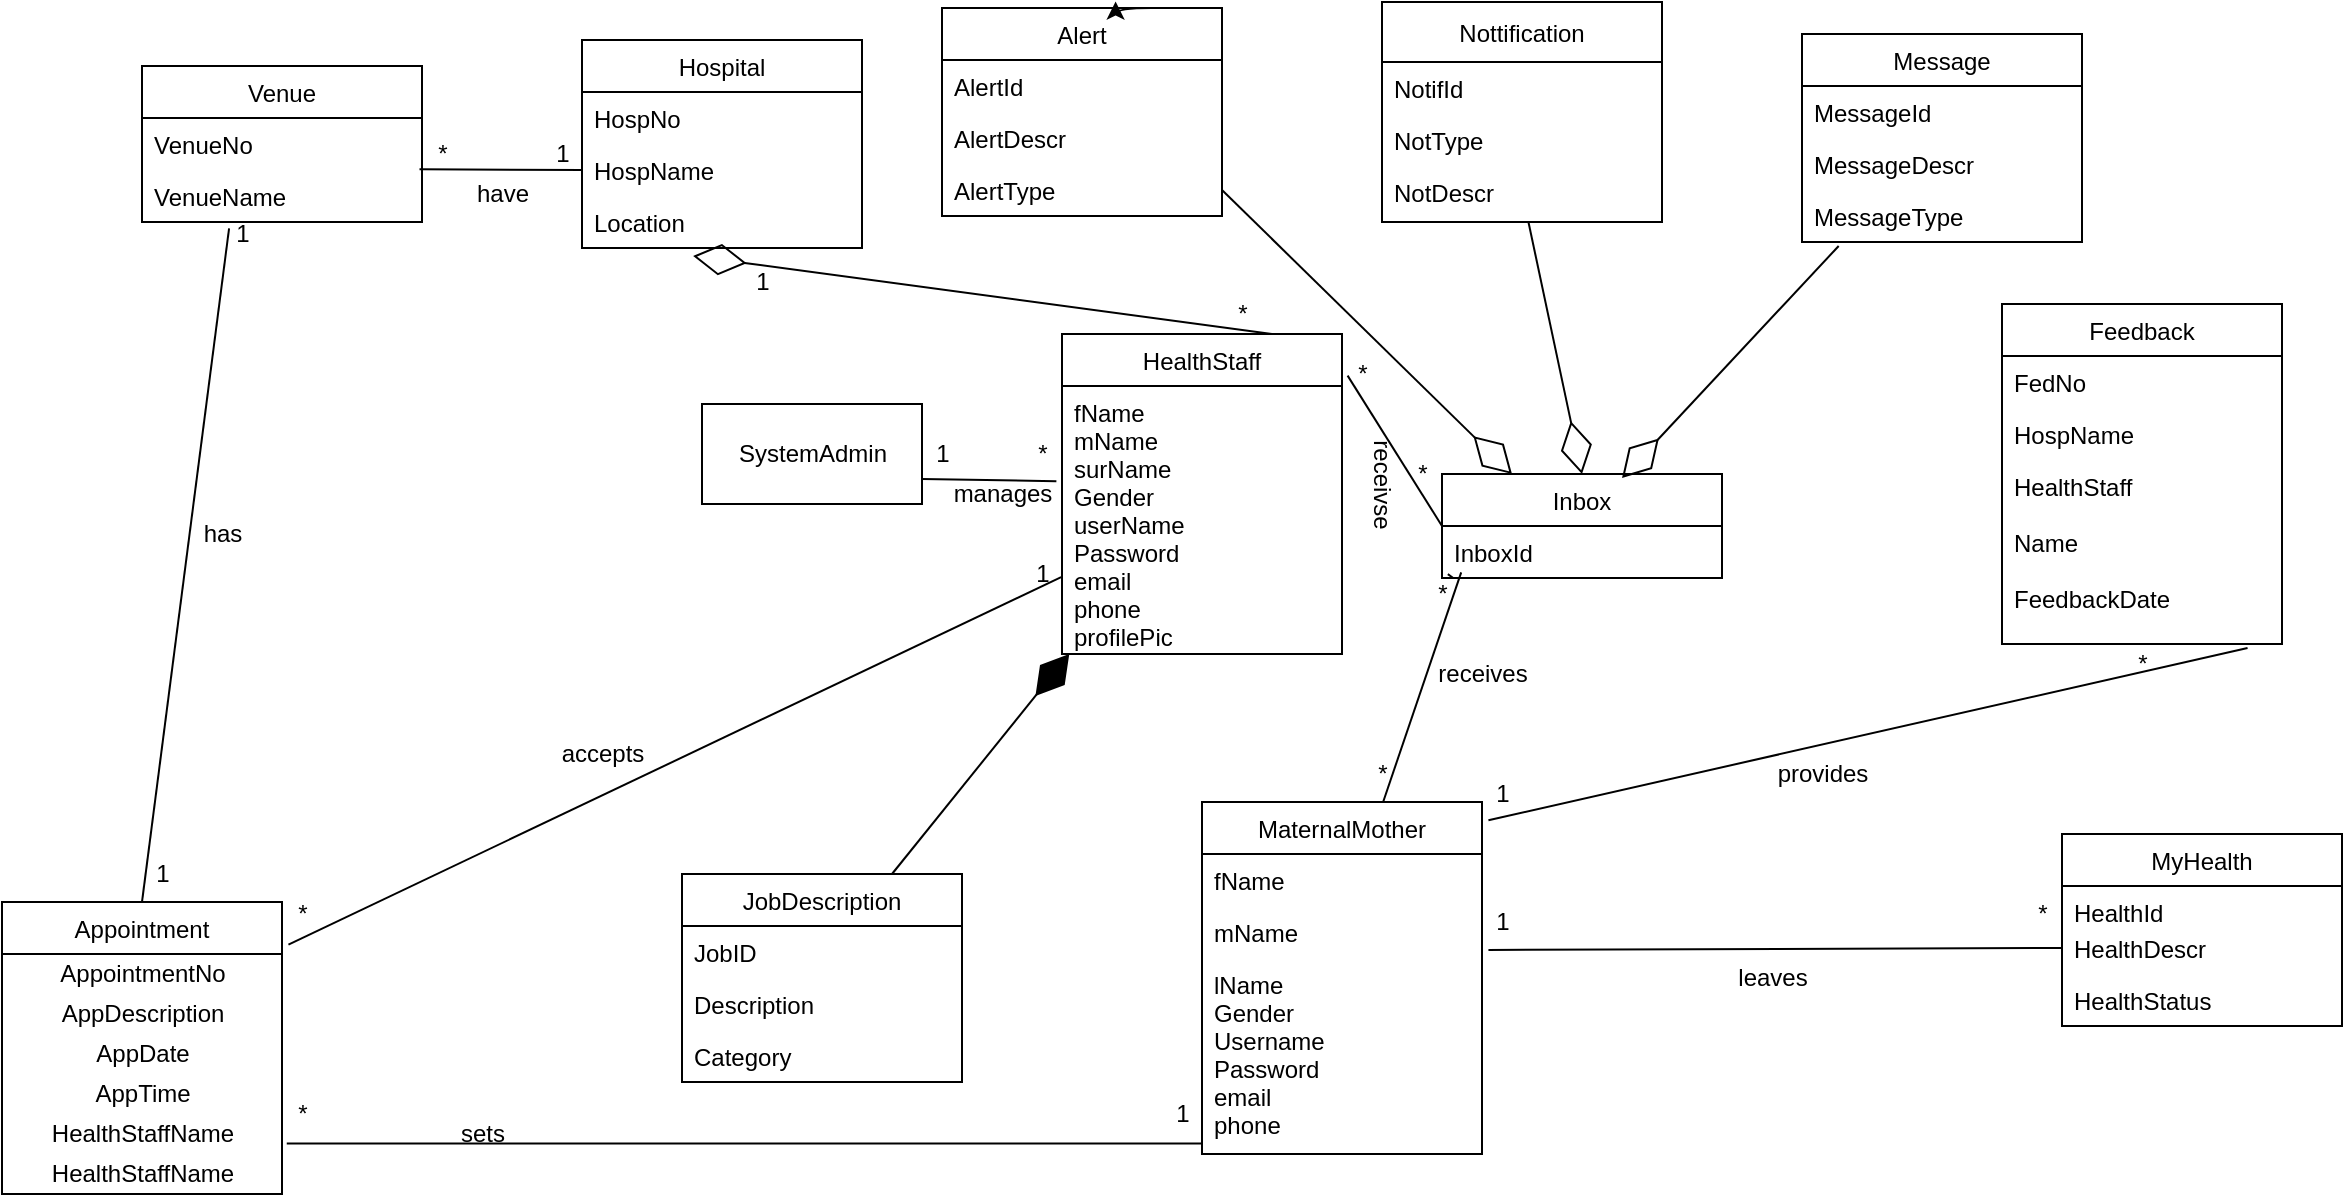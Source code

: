 <mxfile version="13.9.9" type="device"><diagram id="hAWZAZIwTmnvWbNQ4WRe" name="Page-1"><mxGraphModel dx="1264" dy="1701" grid="1" gridSize="10" guides="1" tooltips="1" connect="1" arrows="1" fold="1" page="1" pageScale="1" pageWidth="850" pageHeight="1100" math="0" shadow="0"><root><mxCell id="0"/><mxCell id="1" parent="0"/><mxCell id="6EBOv2H3-W3gpGq_ECEX-1" value="MaternalMother" style="swimlane;fontStyle=0;childLayout=stackLayout;horizontal=1;startSize=26;fillColor=none;horizontalStack=0;resizeParent=1;resizeParentMax=0;resizeLast=0;collapsible=1;marginBottom=0;" parent="1" vertex="1"><mxGeometry x="760" y="374" width="140" height="176" as="geometry"/></mxCell><mxCell id="6EBOv2H3-W3gpGq_ECEX-2" value="fName" style="text;strokeColor=none;fillColor=none;align=left;verticalAlign=top;spacingLeft=4;spacingRight=4;overflow=hidden;rotatable=0;points=[[0,0.5],[1,0.5]];portConstraint=eastwest;" parent="6EBOv2H3-W3gpGq_ECEX-1" vertex="1"><mxGeometry y="26" width="140" height="26" as="geometry"/></mxCell><mxCell id="6EBOv2H3-W3gpGq_ECEX-3" value="mName" style="text;strokeColor=none;fillColor=none;align=left;verticalAlign=top;spacingLeft=4;spacingRight=4;overflow=hidden;rotatable=0;points=[[0,0.5],[1,0.5]];portConstraint=eastwest;" parent="6EBOv2H3-W3gpGq_ECEX-1" vertex="1"><mxGeometry y="52" width="140" height="26" as="geometry"/></mxCell><mxCell id="6EBOv2H3-W3gpGq_ECEX-4" value="lName&#10;Gender&#10;Username&#10;Password&#10;email&#10;phone" style="text;strokeColor=none;fillColor=none;align=left;verticalAlign=top;spacingLeft=4;spacingRight=4;overflow=hidden;rotatable=0;points=[[0,0.5],[1,0.5]];portConstraint=eastwest;" parent="6EBOv2H3-W3gpGq_ECEX-1" vertex="1"><mxGeometry y="78" width="140" height="98" as="geometry"/></mxCell><mxCell id="6EBOv2H3-W3gpGq_ECEX-6" value="HealthStaff" style="swimlane;fontStyle=0;childLayout=stackLayout;horizontal=1;startSize=26;fillColor=none;horizontalStack=0;resizeParent=1;resizeParentMax=0;resizeLast=0;collapsible=1;marginBottom=0;" parent="1" vertex="1"><mxGeometry x="690" y="140" width="140" height="160" as="geometry"/></mxCell><mxCell id="6EBOv2H3-W3gpGq_ECEX-7" value="fName&#10;mName&#10;surName&#10;Gender&#10;userName&#10;Password&#10;email&#10;phone&#10;profilePic" style="text;strokeColor=none;fillColor=none;align=left;verticalAlign=top;spacingLeft=4;spacingRight=4;overflow=hidden;rotatable=0;points=[[0,0.5],[1,0.5]];portConstraint=eastwest;" parent="6EBOv2H3-W3gpGq_ECEX-6" vertex="1"><mxGeometry y="26" width="140" height="134" as="geometry"/></mxCell><mxCell id="6EBOv2H3-W3gpGq_ECEX-10" value="Appointment" style="swimlane;fontStyle=0;childLayout=stackLayout;horizontal=1;startSize=26;fillColor=none;horizontalStack=0;resizeParent=1;resizeParentMax=0;resizeLast=0;collapsible=1;marginBottom=0;" parent="1" vertex="1"><mxGeometry x="160" y="424" width="140" height="146" as="geometry"/></mxCell><mxCell id="6EBOv2H3-W3gpGq_ECEX-15" value="AppointmentNo" style="text;html=1;align=center;verticalAlign=middle;resizable=0;points=[];autosize=1;" parent="6EBOv2H3-W3gpGq_ECEX-10" vertex="1"><mxGeometry y="26" width="140" height="20" as="geometry"/></mxCell><mxCell id="6EBOv2H3-W3gpGq_ECEX-16" value="AppDescription" style="text;html=1;align=center;verticalAlign=middle;resizable=0;points=[];autosize=1;" parent="6EBOv2H3-W3gpGq_ECEX-10" vertex="1"><mxGeometry y="46" width="140" height="20" as="geometry"/></mxCell><mxCell id="6EBOv2H3-W3gpGq_ECEX-17" value="AppDate" style="text;html=1;align=center;verticalAlign=middle;resizable=0;points=[];autosize=1;" parent="6EBOv2H3-W3gpGq_ECEX-10" vertex="1"><mxGeometry y="66" width="140" height="20" as="geometry"/></mxCell><mxCell id="6EBOv2H3-W3gpGq_ECEX-18" value="AppTime" style="text;html=1;align=center;verticalAlign=middle;resizable=0;points=[];autosize=1;" parent="6EBOv2H3-W3gpGq_ECEX-10" vertex="1"><mxGeometry y="86" width="140" height="20" as="geometry"/></mxCell><mxCell id="6EBOv2H3-W3gpGq_ECEX-20" value="HealthStaffName" style="text;html=1;align=center;verticalAlign=middle;resizable=0;points=[];autosize=1;" parent="6EBOv2H3-W3gpGq_ECEX-10" vertex="1"><mxGeometry y="106" width="140" height="20" as="geometry"/></mxCell><mxCell id="6EBOv2H3-W3gpGq_ECEX-71" value="HealthStaffName" style="text;html=1;align=center;verticalAlign=middle;resizable=0;points=[];autosize=1;" parent="6EBOv2H3-W3gpGq_ECEX-10" vertex="1"><mxGeometry y="126" width="140" height="20" as="geometry"/></mxCell><mxCell id="6EBOv2H3-W3gpGq_ECEX-21" value="Venue" style="swimlane;fontStyle=0;childLayout=stackLayout;horizontal=1;startSize=26;fillColor=none;horizontalStack=0;resizeParent=1;resizeParentMax=0;resizeLast=0;collapsible=1;marginBottom=0;" parent="1" vertex="1"><mxGeometry x="230" y="6" width="140" height="78" as="geometry"/></mxCell><mxCell id="6EBOv2H3-W3gpGq_ECEX-22" value="VenueNo" style="text;strokeColor=none;fillColor=none;align=left;verticalAlign=top;spacingLeft=4;spacingRight=4;overflow=hidden;rotatable=0;points=[[0,0.5],[1,0.5]];portConstraint=eastwest;" parent="6EBOv2H3-W3gpGq_ECEX-21" vertex="1"><mxGeometry y="26" width="140" height="26" as="geometry"/></mxCell><mxCell id="6EBOv2H3-W3gpGq_ECEX-23" value="VenueName" style="text;strokeColor=none;fillColor=none;align=left;verticalAlign=top;spacingLeft=4;spacingRight=4;overflow=hidden;rotatable=0;points=[[0,0.5],[1,0.5]];portConstraint=eastwest;" parent="6EBOv2H3-W3gpGq_ECEX-21" vertex="1"><mxGeometry y="52" width="140" height="26" as="geometry"/></mxCell><mxCell id="6EBOv2H3-W3gpGq_ECEX-25" value="Nottification" style="swimlane;fontStyle=0;childLayout=stackLayout;horizontal=1;startSize=30;fillColor=none;horizontalStack=0;resizeParent=1;resizeParentMax=0;resizeLast=0;collapsible=1;marginBottom=0;" parent="1" vertex="1"><mxGeometry x="850" y="-26" width="140" height="110" as="geometry"/></mxCell><mxCell id="6EBOv2H3-W3gpGq_ECEX-26" value="NotifId" style="text;strokeColor=none;fillColor=none;align=left;verticalAlign=top;spacingLeft=4;spacingRight=4;overflow=hidden;rotatable=0;points=[[0,0.5],[1,0.5]];portConstraint=eastwest;" parent="6EBOv2H3-W3gpGq_ECEX-25" vertex="1"><mxGeometry y="30" width="140" height="26" as="geometry"/></mxCell><mxCell id="6EBOv2H3-W3gpGq_ECEX-27" value="NotType" style="text;strokeColor=none;fillColor=none;align=left;verticalAlign=top;spacingLeft=4;spacingRight=4;overflow=hidden;rotatable=0;points=[[0,0.5],[1,0.5]];portConstraint=eastwest;" parent="6EBOv2H3-W3gpGq_ECEX-25" vertex="1"><mxGeometry y="56" width="140" height="26" as="geometry"/></mxCell><mxCell id="6EBOv2H3-W3gpGq_ECEX-28" value="NotDescr" style="text;strokeColor=none;fillColor=none;align=left;verticalAlign=top;spacingLeft=4;spacingRight=4;overflow=hidden;rotatable=0;points=[[0,0.5],[1,0.5]];portConstraint=eastwest;" parent="6EBOv2H3-W3gpGq_ECEX-25" vertex="1"><mxGeometry y="82" width="140" height="28" as="geometry"/></mxCell><mxCell id="6EBOv2H3-W3gpGq_ECEX-29" value="Hospital" style="swimlane;fontStyle=0;childLayout=stackLayout;horizontal=1;startSize=26;fillColor=none;horizontalStack=0;resizeParent=1;resizeParentMax=0;resizeLast=0;collapsible=1;marginBottom=0;" parent="1" vertex="1"><mxGeometry x="450" y="-7" width="140" height="104" as="geometry"/></mxCell><mxCell id="6EBOv2H3-W3gpGq_ECEX-30" value="HospNo" style="text;strokeColor=none;fillColor=none;align=left;verticalAlign=top;spacingLeft=4;spacingRight=4;overflow=hidden;rotatable=0;points=[[0,0.5],[1,0.5]];portConstraint=eastwest;" parent="6EBOv2H3-W3gpGq_ECEX-29" vertex="1"><mxGeometry y="26" width="140" height="26" as="geometry"/></mxCell><mxCell id="6EBOv2H3-W3gpGq_ECEX-31" value="HospName" style="text;strokeColor=none;fillColor=none;align=left;verticalAlign=top;spacingLeft=4;spacingRight=4;overflow=hidden;rotatable=0;points=[[0,0.5],[1,0.5]];portConstraint=eastwest;" parent="6EBOv2H3-W3gpGq_ECEX-29" vertex="1"><mxGeometry y="52" width="140" height="26" as="geometry"/></mxCell><mxCell id="6EBOv2H3-W3gpGq_ECEX-32" value="Location" style="text;strokeColor=none;fillColor=none;align=left;verticalAlign=top;spacingLeft=4;spacingRight=4;overflow=hidden;rotatable=0;points=[[0,0.5],[1,0.5]];portConstraint=eastwest;" parent="6EBOv2H3-W3gpGq_ECEX-29" vertex="1"><mxGeometry y="78" width="140" height="26" as="geometry"/></mxCell><mxCell id="6EBOv2H3-W3gpGq_ECEX-33" value="Feedback" style="swimlane;fontStyle=0;childLayout=stackLayout;horizontal=1;startSize=26;fillColor=none;horizontalStack=0;resizeParent=1;resizeParentMax=0;resizeLast=0;collapsible=1;marginBottom=0;" parent="1" vertex="1"><mxGeometry x="1160" y="125" width="140" height="170" as="geometry"/></mxCell><mxCell id="6EBOv2H3-W3gpGq_ECEX-34" value="FedNo" style="text;strokeColor=none;fillColor=none;align=left;verticalAlign=top;spacingLeft=4;spacingRight=4;overflow=hidden;rotatable=0;points=[[0,0.5],[1,0.5]];portConstraint=eastwest;" parent="6EBOv2H3-W3gpGq_ECEX-33" vertex="1"><mxGeometry y="26" width="140" height="26" as="geometry"/></mxCell><mxCell id="6EBOv2H3-W3gpGq_ECEX-35" value="HospName" style="text;strokeColor=none;fillColor=none;align=left;verticalAlign=top;spacingLeft=4;spacingRight=4;overflow=hidden;rotatable=0;points=[[0,0.5],[1,0.5]];portConstraint=eastwest;" parent="6EBOv2H3-W3gpGq_ECEX-33" vertex="1"><mxGeometry y="52" width="140" height="26" as="geometry"/></mxCell><mxCell id="6EBOv2H3-W3gpGq_ECEX-36" value="HealthStaff&#10;&#10;Name&#10;&#10;FeedbackDate&#10;" style="text;strokeColor=none;fillColor=none;align=left;verticalAlign=top;spacingLeft=4;spacingRight=4;overflow=hidden;rotatable=0;points=[[0,0.5],[1,0.5]];portConstraint=eastwest;" parent="6EBOv2H3-W3gpGq_ECEX-33" vertex="1"><mxGeometry y="78" width="140" height="92" as="geometry"/></mxCell><mxCell id="6EBOv2H3-W3gpGq_ECEX-37" value="Inbox" style="swimlane;fontStyle=0;childLayout=stackLayout;horizontal=1;startSize=26;fillColor=none;horizontalStack=0;resizeParent=1;resizeParentMax=0;resizeLast=0;collapsible=1;marginBottom=0;" parent="1" vertex="1"><mxGeometry x="880" y="210" width="140" height="52" as="geometry"/></mxCell><mxCell id="6EBOv2H3-W3gpGq_ECEX-38" value="InboxId" style="text;strokeColor=none;fillColor=none;align=left;verticalAlign=top;spacingLeft=4;spacingRight=4;overflow=hidden;rotatable=0;points=[[0,0.5],[1,0.5]];portConstraint=eastwest;" parent="6EBOv2H3-W3gpGq_ECEX-37" vertex="1"><mxGeometry y="26" width="140" height="26" as="geometry"/></mxCell><mxCell id="6EBOv2H3-W3gpGq_ECEX-81" style="edgeStyle=orthogonalEdgeStyle;orthogonalLoop=1;jettySize=auto;html=1;exitX=1;exitY=0.5;exitDx=0;exitDy=0;curved=1;" parent="6EBOv2H3-W3gpGq_ECEX-37" source="6EBOv2H3-W3gpGq_ECEX-38" target="6EBOv2H3-W3gpGq_ECEX-38" edge="1"><mxGeometry relative="1" as="geometry"/></mxCell><mxCell id="6EBOv2H3-W3gpGq_ECEX-41" value="Message" style="swimlane;fontStyle=0;childLayout=stackLayout;horizontal=1;startSize=26;fillColor=none;horizontalStack=0;resizeParent=1;resizeParentMax=0;resizeLast=0;collapsible=1;marginBottom=0;" parent="1" vertex="1"><mxGeometry x="1060" y="-10" width="140" height="104" as="geometry"/></mxCell><mxCell id="6EBOv2H3-W3gpGq_ECEX-42" value="MessageId" style="text;strokeColor=none;fillColor=none;align=left;verticalAlign=top;spacingLeft=4;spacingRight=4;overflow=hidden;rotatable=0;points=[[0,0.5],[1,0.5]];portConstraint=eastwest;" parent="6EBOv2H3-W3gpGq_ECEX-41" vertex="1"><mxGeometry y="26" width="140" height="26" as="geometry"/></mxCell><mxCell id="6EBOv2H3-W3gpGq_ECEX-43" value="MessageDescr" style="text;strokeColor=none;fillColor=none;align=left;verticalAlign=top;spacingLeft=4;spacingRight=4;overflow=hidden;rotatable=0;points=[[0,0.5],[1,0.5]];portConstraint=eastwest;" parent="6EBOv2H3-W3gpGq_ECEX-41" vertex="1"><mxGeometry y="52" width="140" height="26" as="geometry"/></mxCell><mxCell id="6EBOv2H3-W3gpGq_ECEX-44" value="MessageType" style="text;strokeColor=none;fillColor=none;align=left;verticalAlign=top;spacingLeft=4;spacingRight=4;overflow=hidden;rotatable=0;points=[[0,0.5],[1,0.5]];portConstraint=eastwest;" parent="6EBOv2H3-W3gpGq_ECEX-41" vertex="1"><mxGeometry y="78" width="140" height="26" as="geometry"/></mxCell><mxCell id="6EBOv2H3-W3gpGq_ECEX-45" value="Alert" style="swimlane;fontStyle=0;childLayout=stackLayout;horizontal=1;startSize=26;fillColor=none;horizontalStack=0;resizeParent=1;resizeParentMax=0;resizeLast=0;collapsible=1;marginBottom=0;" parent="1" vertex="1"><mxGeometry x="630" y="-23" width="140" height="104" as="geometry"/></mxCell><mxCell id="6EBOv2H3-W3gpGq_ECEX-46" value="AlertId" style="text;strokeColor=none;fillColor=none;align=left;verticalAlign=top;spacingLeft=4;spacingRight=4;overflow=hidden;rotatable=0;points=[[0,0.5],[1,0.5]];portConstraint=eastwest;" parent="6EBOv2H3-W3gpGq_ECEX-45" vertex="1"><mxGeometry y="26" width="140" height="26" as="geometry"/></mxCell><mxCell id="6EBOv2H3-W3gpGq_ECEX-47" value="AlertDescr" style="text;strokeColor=none;fillColor=none;align=left;verticalAlign=top;spacingLeft=4;spacingRight=4;overflow=hidden;rotatable=0;points=[[0,0.5],[1,0.5]];portConstraint=eastwest;" parent="6EBOv2H3-W3gpGq_ECEX-45" vertex="1"><mxGeometry y="52" width="140" height="26" as="geometry"/></mxCell><mxCell id="6EBOv2H3-W3gpGq_ECEX-48" value="AlertType" style="text;strokeColor=none;fillColor=none;align=left;verticalAlign=top;spacingLeft=4;spacingRight=4;overflow=hidden;rotatable=0;points=[[0,0.5],[1,0.5]];portConstraint=eastwest;" parent="6EBOv2H3-W3gpGq_ECEX-45" vertex="1"><mxGeometry y="78" width="140" height="26" as="geometry"/></mxCell><mxCell id="6EBOv2H3-W3gpGq_ECEX-49" value="MyHealth" style="swimlane;fontStyle=0;childLayout=stackLayout;horizontal=1;startSize=26;fillColor=none;horizontalStack=0;resizeParent=1;resizeParentMax=0;resizeLast=0;collapsible=1;marginBottom=0;" parent="1" vertex="1"><mxGeometry x="1190" y="390" width="140" height="96" as="geometry"/></mxCell><mxCell id="6EBOv2H3-W3gpGq_ECEX-50" value="HealthId" style="text;strokeColor=none;fillColor=none;align=left;verticalAlign=top;spacingLeft=4;spacingRight=4;overflow=hidden;rotatable=0;points=[[0,0.5],[1,0.5]];portConstraint=eastwest;" parent="6EBOv2H3-W3gpGq_ECEX-49" vertex="1"><mxGeometry y="26" width="140" height="18" as="geometry"/></mxCell><mxCell id="6EBOv2H3-W3gpGq_ECEX-51" value="HealthDescr" style="text;strokeColor=none;fillColor=none;align=left;verticalAlign=top;spacingLeft=4;spacingRight=4;overflow=hidden;rotatable=0;points=[[0,0.5],[1,0.5]];portConstraint=eastwest;" parent="6EBOv2H3-W3gpGq_ECEX-49" vertex="1"><mxGeometry y="44" width="140" height="26" as="geometry"/></mxCell><mxCell id="6EBOv2H3-W3gpGq_ECEX-52" value="HealthStatus" style="text;strokeColor=none;fillColor=none;align=left;verticalAlign=top;spacingLeft=4;spacingRight=4;overflow=hidden;rotatable=0;points=[[0,0.5],[1,0.5]];portConstraint=eastwest;" parent="6EBOv2H3-W3gpGq_ECEX-49" vertex="1"><mxGeometry y="70" width="140" height="26" as="geometry"/></mxCell><mxCell id="6EBOv2H3-W3gpGq_ECEX-53" value="JobDescription" style="swimlane;fontStyle=0;childLayout=stackLayout;horizontal=1;startSize=26;fillColor=none;horizontalStack=0;resizeParent=1;resizeParentMax=0;resizeLast=0;collapsible=1;marginBottom=0;" parent="1" vertex="1"><mxGeometry x="500" y="410" width="140" height="104" as="geometry"/></mxCell><mxCell id="6EBOv2H3-W3gpGq_ECEX-54" value="JobID" style="text;strokeColor=none;fillColor=none;align=left;verticalAlign=top;spacingLeft=4;spacingRight=4;overflow=hidden;rotatable=0;points=[[0,0.5],[1,0.5]];portConstraint=eastwest;" parent="6EBOv2H3-W3gpGq_ECEX-53" vertex="1"><mxGeometry y="26" width="140" height="26" as="geometry"/></mxCell><mxCell id="6EBOv2H3-W3gpGq_ECEX-55" value="Description" style="text;strokeColor=none;fillColor=none;align=left;verticalAlign=top;spacingLeft=4;spacingRight=4;overflow=hidden;rotatable=0;points=[[0,0.5],[1,0.5]];portConstraint=eastwest;" parent="6EBOv2H3-W3gpGq_ECEX-53" vertex="1"><mxGeometry y="52" width="140" height="26" as="geometry"/></mxCell><mxCell id="6EBOv2H3-W3gpGq_ECEX-56" value="Category" style="text;strokeColor=none;fillColor=none;align=left;verticalAlign=top;spacingLeft=4;spacingRight=4;overflow=hidden;rotatable=0;points=[[0,0.5],[1,0.5]];portConstraint=eastwest;" parent="6EBOv2H3-W3gpGq_ECEX-53" vertex="1"><mxGeometry y="78" width="140" height="26" as="geometry"/></mxCell><mxCell id="6EBOv2H3-W3gpGq_ECEX-57" style="edgeStyle=orthogonalEdgeStyle;orthogonalLoop=1;jettySize=auto;html=1;exitX=0.75;exitY=0;exitDx=0;exitDy=0;entryX=0.62;entryY=-0.031;entryDx=0;entryDy=0;entryPerimeter=0;curved=1;" parent="1" source="6EBOv2H3-W3gpGq_ECEX-45" target="6EBOv2H3-W3gpGq_ECEX-45" edge="1"><mxGeometry relative="1" as="geometry"/></mxCell><mxCell id="6EBOv2H3-W3gpGq_ECEX-59" value="" style="endArrow=none;html=1;exitX=1.023;exitY=0.146;exitDx=0;exitDy=0;exitPerimeter=0;entryX=-0.003;entryY=0.713;entryDx=0;entryDy=0;entryPerimeter=0;curved=1;" parent="1" source="6EBOv2H3-W3gpGq_ECEX-10" target="6EBOv2H3-W3gpGq_ECEX-7" edge="1"><mxGeometry width="50" height="50" relative="1" as="geometry"><mxPoint x="600" y="330" as="sourcePoint"/><mxPoint x="650" y="280" as="targetPoint"/></mxGeometry></mxCell><mxCell id="6EBOv2H3-W3gpGq_ECEX-60" value="*" style="text;html=1;align=center;verticalAlign=middle;resizable=0;points=[];autosize=1;" parent="1" vertex="1"><mxGeometry x="300" y="420" width="20" height="20" as="geometry"/></mxCell><mxCell id="6EBOv2H3-W3gpGq_ECEX-61" value="1" style="text;html=1;align=center;verticalAlign=middle;resizable=0;points=[];autosize=1;" parent="1" vertex="1"><mxGeometry x="670" y="250" width="20" height="20" as="geometry"/></mxCell><mxCell id="6EBOv2H3-W3gpGq_ECEX-62" value="" style="endArrow=diamondThin;endFill=0;endSize=24;html=1;entryX=0.397;entryY=1.154;entryDx=0;entryDy=0;entryPerimeter=0;exitX=0.75;exitY=0;exitDx=0;exitDy=0;curved=1;" parent="1" source="6EBOv2H3-W3gpGq_ECEX-6" target="6EBOv2H3-W3gpGq_ECEX-32" edge="1"><mxGeometry width="160" relative="1" as="geometry"><mxPoint x="550" y="300" as="sourcePoint"/><mxPoint x="710" y="300" as="targetPoint"/></mxGeometry></mxCell><mxCell id="6EBOv2H3-W3gpGq_ECEX-63" value="*" style="text;html=1;align=center;verticalAlign=middle;resizable=0;points=[];autosize=1;" parent="1" vertex="1"><mxGeometry x="770" y="120" width="20" height="20" as="geometry"/></mxCell><mxCell id="6EBOv2H3-W3gpGq_ECEX-64" value="1" style="text;html=1;align=center;verticalAlign=middle;resizable=0;points=[];autosize=1;" parent="1" vertex="1"><mxGeometry x="530" y="104" width="20" height="20" as="geometry"/></mxCell><mxCell id="6EBOv2H3-W3gpGq_ECEX-65" value="" style="endArrow=none;html=1;entryX=0;entryY=0.5;entryDx=0;entryDy=0;exitX=1.02;exitY=0.13;exitDx=0;exitDy=0;exitPerimeter=0;curved=1;" parent="1" source="6EBOv2H3-W3gpGq_ECEX-6" target="6EBOv2H3-W3gpGq_ECEX-37" edge="1"><mxGeometry width="50" height="50" relative="1" as="geometry"><mxPoint x="600" y="330" as="sourcePoint"/><mxPoint x="650" y="280" as="targetPoint"/></mxGeometry></mxCell><mxCell id="6EBOv2H3-W3gpGq_ECEX-67" value="*" style="text;html=1;align=center;verticalAlign=middle;resizable=0;points=[];autosize=1;" parent="1" vertex="1"><mxGeometry x="830" y="150" width="20" height="20" as="geometry"/></mxCell><mxCell id="6EBOv2H3-W3gpGq_ECEX-68" value="" style="endArrow=diamondThin;endFill=1;endSize=24;html=1;exitX=0.75;exitY=0;exitDx=0;exitDy=0;entryX=0.026;entryY=1;entryDx=0;entryDy=0;entryPerimeter=0;curved=1;" parent="1" source="6EBOv2H3-W3gpGq_ECEX-53" target="6EBOv2H3-W3gpGq_ECEX-7" edge="1"><mxGeometry width="160" relative="1" as="geometry"><mxPoint x="580" y="300" as="sourcePoint"/><mxPoint x="850" y="280" as="targetPoint"/><Array as="points"/></mxGeometry></mxCell><mxCell id="6EBOv2H3-W3gpGq_ECEX-69" value="" style="endArrow=none;html=1;exitX=1.017;exitY=0.74;exitDx=0;exitDy=0;exitPerimeter=0;entryX=0;entryY=0.947;entryDx=0;entryDy=0;entryPerimeter=0;curved=1;" parent="1" source="6EBOv2H3-W3gpGq_ECEX-20" target="6EBOv2H3-W3gpGq_ECEX-4" edge="1"><mxGeometry width="50" height="50" relative="1" as="geometry"><mxPoint x="580" y="320" as="sourcePoint"/><mxPoint x="630" y="270" as="targetPoint"/></mxGeometry></mxCell><mxCell id="6EBOv2H3-W3gpGq_ECEX-70" value="1" style="text;html=1;align=center;verticalAlign=middle;resizable=0;points=[];autosize=1;" parent="1" vertex="1"><mxGeometry x="740" y="520" width="20" height="20" as="geometry"/></mxCell><mxCell id="6EBOv2H3-W3gpGq_ECEX-72" value="*" style="text;html=1;align=center;verticalAlign=middle;resizable=0;points=[];autosize=1;" parent="1" vertex="1"><mxGeometry x="300" y="520" width="20" height="20" as="geometry"/></mxCell><mxCell id="6EBOv2H3-W3gpGq_ECEX-73" value="" style="endArrow=none;html=1;entryX=0.646;entryY=0.002;entryDx=0;entryDy=0;entryPerimeter=0;exitX=0.98;exitY=-0.04;exitDx=0;exitDy=0;exitPerimeter=0;curved=1;" parent="1" source="6EBOv2H3-W3gpGq_ECEX-77" target="6EBOv2H3-W3gpGq_ECEX-1" edge="1"><mxGeometry width="50" height="50" relative="1" as="geometry"><mxPoint x="580" y="320" as="sourcePoint"/><mxPoint x="630" y="270" as="targetPoint"/></mxGeometry></mxCell><mxCell id="6EBOv2H3-W3gpGq_ECEX-74" value="*" style="text;html=1;align=center;verticalAlign=middle;resizable=0;points=[];autosize=1;" parent="1" vertex="1"><mxGeometry x="840" y="350" width="20" height="20" as="geometry"/></mxCell><mxCell id="6EBOv2H3-W3gpGq_ECEX-76" value="*" style="text;html=1;align=center;verticalAlign=middle;resizable=0;points=[];autosize=1;" parent="1" vertex="1"><mxGeometry x="860" y="200" width="20" height="20" as="geometry"/></mxCell><mxCell id="6EBOv2H3-W3gpGq_ECEX-78" value="" style="endArrow=none;html=1;exitX=0;exitY=0.5;exitDx=0;exitDy=0;entryX=1.023;entryY=-0.041;entryDx=0;entryDy=0;entryPerimeter=0;curved=1;" parent="1" source="6EBOv2H3-W3gpGq_ECEX-51" target="6EBOv2H3-W3gpGq_ECEX-4" edge="1"><mxGeometry width="50" height="50" relative="1" as="geometry"><mxPoint x="770" y="320" as="sourcePoint"/><mxPoint x="820" y="270" as="targetPoint"/></mxGeometry></mxCell><mxCell id="6EBOv2H3-W3gpGq_ECEX-79" value="1" style="text;html=1;align=center;verticalAlign=middle;resizable=0;points=[];autosize=1;" parent="1" vertex="1"><mxGeometry x="900" y="424" width="20" height="20" as="geometry"/></mxCell><mxCell id="6EBOv2H3-W3gpGq_ECEX-80" value="*" style="text;html=1;align=center;verticalAlign=middle;resizable=0;points=[];autosize=1;" parent="1" vertex="1"><mxGeometry x="1170" y="420" width="20" height="20" as="geometry"/></mxCell><mxCell id="6EBOv2H3-W3gpGq_ECEX-82" value="" style="endArrow=none;html=1;entryX=0.877;entryY=1.022;entryDx=0;entryDy=0;entryPerimeter=0;exitX=1.023;exitY=0.052;exitDx=0;exitDy=0;exitPerimeter=0;curved=1;" parent="1" source="6EBOv2H3-W3gpGq_ECEX-1" target="6EBOv2H3-W3gpGq_ECEX-36" edge="1"><mxGeometry width="50" height="50" relative="1" as="geometry"><mxPoint x="770" y="320" as="sourcePoint"/><mxPoint x="820" y="270" as="targetPoint"/></mxGeometry></mxCell><mxCell id="6EBOv2H3-W3gpGq_ECEX-83" value="1" style="text;html=1;align=center;verticalAlign=middle;resizable=0;points=[];autosize=1;" parent="1" vertex="1"><mxGeometry x="900" y="360" width="20" height="20" as="geometry"/></mxCell><mxCell id="6EBOv2H3-W3gpGq_ECEX-84" value="*" style="text;html=1;align=center;verticalAlign=middle;resizable=0;points=[];autosize=1;" parent="1" vertex="1"><mxGeometry x="1220" y="295" width="20" height="20" as="geometry"/></mxCell><mxCell id="6EBOv2H3-W3gpGq_ECEX-87" value="" style="endArrow=diamondThin;endFill=0;endSize=24;html=1;exitX=1;exitY=0.5;exitDx=0;exitDy=0;entryX=0.25;entryY=0;entryDx=0;entryDy=0;" parent="1" source="6EBOv2H3-W3gpGq_ECEX-48" target="6EBOv2H3-W3gpGq_ECEX-37" edge="1"><mxGeometry width="160" relative="1" as="geometry"><mxPoint x="590" y="280" as="sourcePoint"/><mxPoint x="750" y="280" as="targetPoint"/></mxGeometry></mxCell><mxCell id="6EBOv2H3-W3gpGq_ECEX-88" value="" style="endArrow=diamondThin;endFill=0;endSize=24;html=1;exitX=0.523;exitY=1;exitDx=0;exitDy=0;exitPerimeter=0;entryX=0.5;entryY=0;entryDx=0;entryDy=0;" parent="1" source="6EBOv2H3-W3gpGq_ECEX-28" target="6EBOv2H3-W3gpGq_ECEX-37" edge="1"><mxGeometry width="160" relative="1" as="geometry"><mxPoint x="590" y="280" as="sourcePoint"/><mxPoint x="750" y="280" as="targetPoint"/></mxGeometry></mxCell><mxCell id="6EBOv2H3-W3gpGq_ECEX-89" value="" style="endArrow=diamondThin;endFill=0;endSize=24;html=1;exitX=0.131;exitY=1.077;exitDx=0;exitDy=0;exitPerimeter=0;entryX=0.643;entryY=0.038;entryDx=0;entryDy=0;entryPerimeter=0;" parent="1" source="6EBOv2H3-W3gpGq_ECEX-44" target="6EBOv2H3-W3gpGq_ECEX-37" edge="1"><mxGeometry width="160" relative="1" as="geometry"><mxPoint x="590" y="280" as="sourcePoint"/><mxPoint x="970" y="203" as="targetPoint"/><Array as="points"/></mxGeometry></mxCell><mxCell id="6EBOv2H3-W3gpGq_ECEX-90" value="" style="endArrow=none;html=1;rounded=0;exitX=0.5;exitY=0;exitDx=0;exitDy=0;entryX=0.311;entryY=1.123;entryDx=0;entryDy=0;entryPerimeter=0;" parent="1" source="6EBOv2H3-W3gpGq_ECEX-10" target="6EBOv2H3-W3gpGq_ECEX-23" edge="1"><mxGeometry relative="1" as="geometry"><mxPoint x="590" y="280" as="sourcePoint"/><mxPoint x="750" y="280" as="targetPoint"/></mxGeometry></mxCell><mxCell id="6EBOv2H3-W3gpGq_ECEX-91" value="1" style="text;html=1;align=center;verticalAlign=middle;resizable=0;points=[];autosize=1;" parent="1" vertex="1"><mxGeometry x="230" y="400" width="20" height="20" as="geometry"/></mxCell><mxCell id="6EBOv2H3-W3gpGq_ECEX-92" value="1" style="text;html=1;align=center;verticalAlign=middle;resizable=0;points=[];autosize=1;" parent="1" vertex="1"><mxGeometry x="270" y="80" width="20" height="20" as="geometry"/></mxCell><mxCell id="6EBOv2H3-W3gpGq_ECEX-95" value="" style="endArrow=none;html=1;rounded=0;exitX=0.991;exitY=-0.015;exitDx=0;exitDy=0;exitPerimeter=0;entryX=0;entryY=0.5;entryDx=0;entryDy=0;" parent="1" source="6EBOv2H3-W3gpGq_ECEX-23" target="6EBOv2H3-W3gpGq_ECEX-31" edge="1"><mxGeometry relative="1" as="geometry"><mxPoint x="590" y="280" as="sourcePoint"/><mxPoint x="750" y="280" as="targetPoint"/></mxGeometry></mxCell><mxCell id="6EBOv2H3-W3gpGq_ECEX-96" value="*" style="text;html=1;align=center;verticalAlign=middle;resizable=0;points=[];autosize=1;" parent="1" vertex="1"><mxGeometry x="370" y="40" width="20" height="20" as="geometry"/></mxCell><mxCell id="6EBOv2H3-W3gpGq_ECEX-98" value="1" style="text;html=1;align=center;verticalAlign=middle;resizable=0;points=[];autosize=1;" parent="1" vertex="1"><mxGeometry x="430" y="40" width="20" height="20" as="geometry"/></mxCell><mxCell id="6EBOv2H3-W3gpGq_ECEX-99" value="SystemAdmin" style="html=1;" parent="1" vertex="1"><mxGeometry x="510" y="175" width="110" height="50" as="geometry"/></mxCell><mxCell id="6EBOv2H3-W3gpGq_ECEX-100" value="" style="endArrow=none;html=1;rounded=0;exitX=1;exitY=0.75;exitDx=0;exitDy=0;entryX=-0.02;entryY=0.355;entryDx=0;entryDy=0;entryPerimeter=0;" parent="1" source="6EBOv2H3-W3gpGq_ECEX-99" target="6EBOv2H3-W3gpGq_ECEX-7" edge="1"><mxGeometry relative="1" as="geometry"><mxPoint x="590" y="280" as="sourcePoint"/><mxPoint x="750" y="280" as="targetPoint"/></mxGeometry></mxCell><mxCell id="6EBOv2H3-W3gpGq_ECEX-101" value="1" style="text;html=1;align=center;verticalAlign=middle;resizable=0;points=[];autosize=1;" parent="1" vertex="1"><mxGeometry x="620" y="190" width="20" height="20" as="geometry"/></mxCell><mxCell id="6EBOv2H3-W3gpGq_ECEX-102" value="*" style="text;html=1;align=center;verticalAlign=middle;resizable=0;points=[];autosize=1;" parent="1" vertex="1"><mxGeometry x="670" y="190" width="20" height="20" as="geometry"/></mxCell><mxCell id="qxOH2AdhAEbO2fRpRS8z-1" value="has" style="text;html=1;align=center;verticalAlign=middle;resizable=0;points=[];autosize=1;" vertex="1" parent="1"><mxGeometry x="255" y="230" width="30" height="20" as="geometry"/></mxCell><mxCell id="qxOH2AdhAEbO2fRpRS8z-2" value="accepts" style="text;html=1;align=center;verticalAlign=middle;resizable=0;points=[];autosize=1;" vertex="1" parent="1"><mxGeometry x="430" y="340" width="60" height="20" as="geometry"/></mxCell><mxCell id="qxOH2AdhAEbO2fRpRS8z-3" value="sets" style="text;html=1;align=center;verticalAlign=middle;resizable=0;points=[];autosize=1;" vertex="1" parent="1"><mxGeometry x="380" y="530" width="40" height="20" as="geometry"/></mxCell><mxCell id="qxOH2AdhAEbO2fRpRS8z-5" value="manages" style="text;html=1;align=center;verticalAlign=middle;resizable=0;points=[];autosize=1;" vertex="1" parent="1"><mxGeometry x="625" y="210" width="70" height="20" as="geometry"/></mxCell><mxCell id="6EBOv2H3-W3gpGq_ECEX-77" value="*" style="text;html=1;align=center;verticalAlign=middle;resizable=0;points=[];autosize=1;" parent="1" vertex="1"><mxGeometry x="870" y="260" width="20" height="20" as="geometry"/></mxCell><mxCell id="qxOH2AdhAEbO2fRpRS8z-6" value="" style="endArrow=none;html=1;entryX=0.646;entryY=0.002;entryDx=0;entryDy=0;entryPerimeter=0;exitX=0.04;exitY=1;exitDx=0;exitDy=0;exitPerimeter=0;curved=1;" edge="1" parent="1" source="6EBOv2H3-W3gpGq_ECEX-38" target="6EBOv2H3-W3gpGq_ECEX-77"><mxGeometry width="50" height="50" relative="1" as="geometry"><mxPoint x="885.6" y="260" as="sourcePoint"/><mxPoint x="850.44" y="374.352" as="targetPoint"/></mxGeometry></mxCell><mxCell id="qxOH2AdhAEbO2fRpRS8z-7" value="receives" style="text;html=1;align=center;verticalAlign=middle;resizable=0;points=[];autosize=1;" vertex="1" parent="1"><mxGeometry x="870" y="300" width="60" height="20" as="geometry"/></mxCell><mxCell id="qxOH2AdhAEbO2fRpRS8z-8" value="leaves" style="text;html=1;align=center;verticalAlign=middle;resizable=0;points=[];autosize=1;" vertex="1" parent="1"><mxGeometry x="1020" y="452" width="50" height="20" as="geometry"/></mxCell><mxCell id="qxOH2AdhAEbO2fRpRS8z-9" value="provides" style="text;html=1;align=center;verticalAlign=middle;resizable=0;points=[];autosize=1;" vertex="1" parent="1"><mxGeometry x="1040" y="350" width="60" height="20" as="geometry"/></mxCell><mxCell id="qxOH2AdhAEbO2fRpRS8z-10" value="receivse" style="text;html=1;align=center;verticalAlign=middle;resizable=0;points=[];autosize=1;rotation=90;" vertex="1" parent="1"><mxGeometry x="820" y="205" width="60" height="20" as="geometry"/></mxCell><mxCell id="qxOH2AdhAEbO2fRpRS8z-11" value="have" style="text;html=1;align=center;verticalAlign=middle;resizable=0;points=[];autosize=1;" vertex="1" parent="1"><mxGeometry x="390" y="60" width="40" height="20" as="geometry"/></mxCell></root></mxGraphModel></diagram></mxfile>